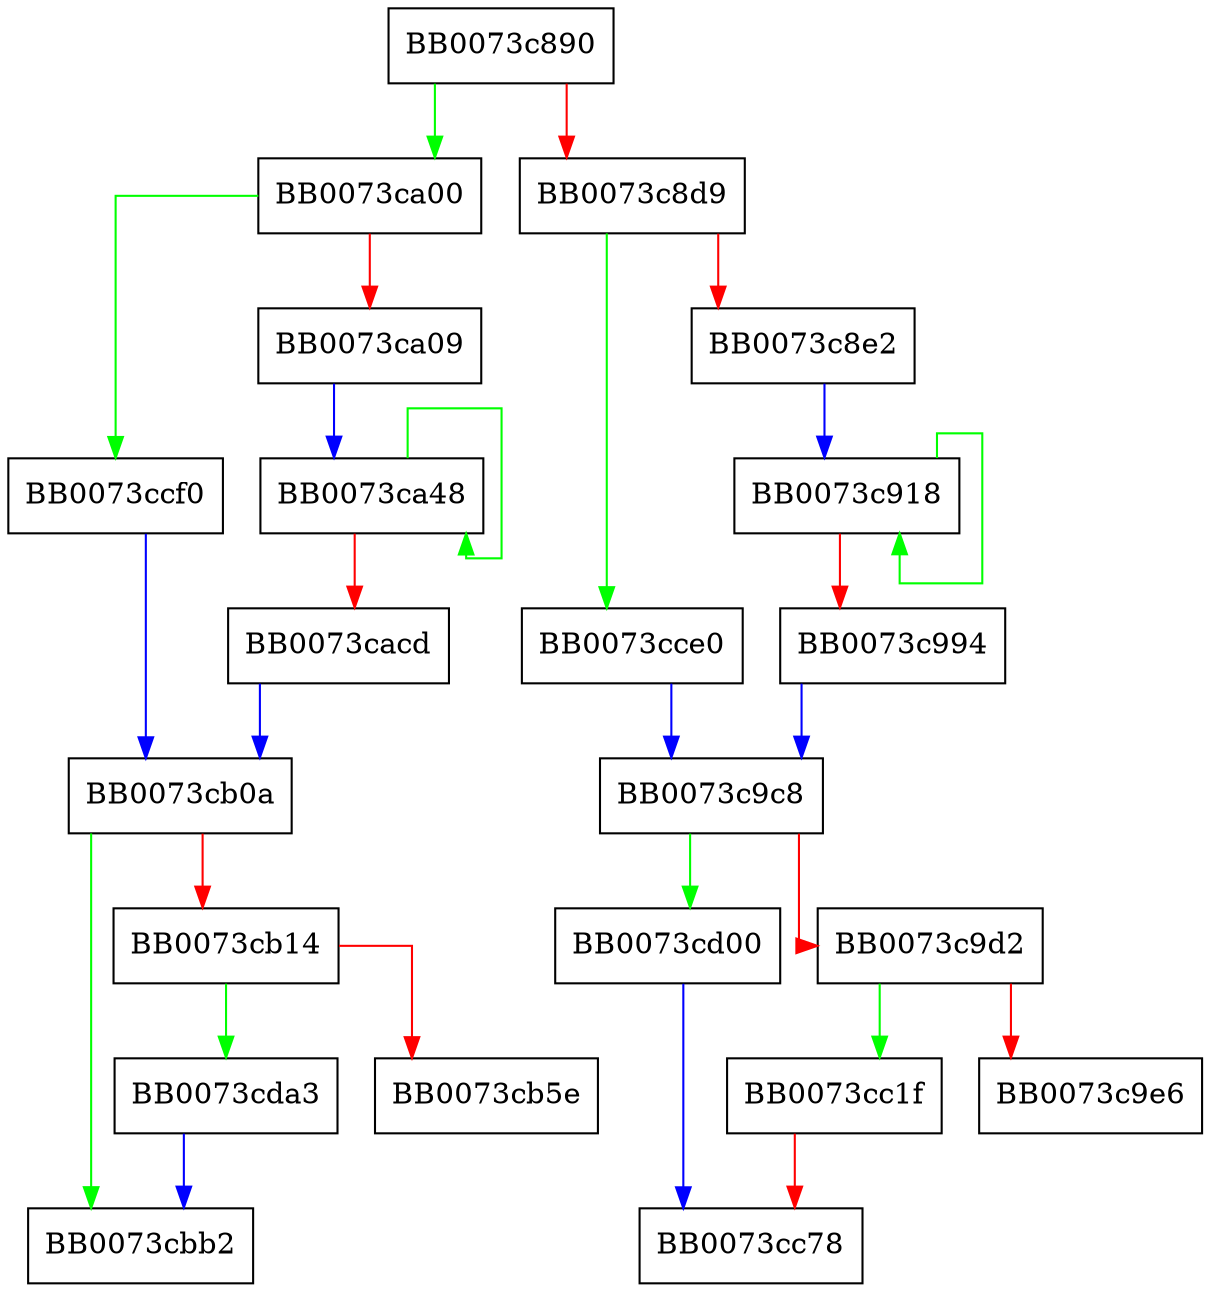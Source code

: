 digraph DES_ede3_cbc_encrypt {
  node [shape="box"];
  graph [splines=ortho];
  BB0073c890 -> BB0073ca00 [color="green"];
  BB0073c890 -> BB0073c8d9 [color="red"];
  BB0073c8d9 -> BB0073cce0 [color="green"];
  BB0073c8d9 -> BB0073c8e2 [color="red"];
  BB0073c8e2 -> BB0073c918 [color="blue"];
  BB0073c918 -> BB0073c918 [color="green"];
  BB0073c918 -> BB0073c994 [color="red"];
  BB0073c994 -> BB0073c9c8 [color="blue"];
  BB0073c9c8 -> BB0073cd00 [color="green"];
  BB0073c9c8 -> BB0073c9d2 [color="red"];
  BB0073c9d2 -> BB0073cc1f [color="green"];
  BB0073c9d2 -> BB0073c9e6 [color="red"];
  BB0073ca00 -> BB0073ccf0 [color="green"];
  BB0073ca00 -> BB0073ca09 [color="red"];
  BB0073ca09 -> BB0073ca48 [color="blue"];
  BB0073ca48 -> BB0073ca48 [color="green"];
  BB0073ca48 -> BB0073cacd [color="red"];
  BB0073cacd -> BB0073cb0a [color="blue"];
  BB0073cb0a -> BB0073cbb2 [color="green"];
  BB0073cb0a -> BB0073cb14 [color="red"];
  BB0073cb14 -> BB0073cda3 [color="green"];
  BB0073cb14 -> BB0073cb5e [color="red"];
  BB0073cc1f -> BB0073cc78 [color="red"];
  BB0073cce0 -> BB0073c9c8 [color="blue"];
  BB0073ccf0 -> BB0073cb0a [color="blue"];
  BB0073cd00 -> BB0073cc78 [color="blue"];
  BB0073cda3 -> BB0073cbb2 [color="blue"];
}